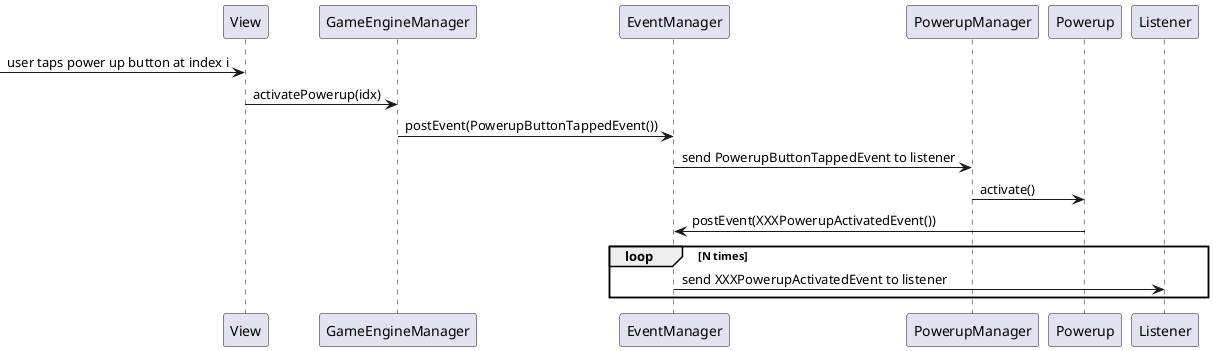 
@startuml
-> View: user taps power up button at index i
View -> GameEngineManager: activatePowerup(idx)
GameEngineManager -> EventManager: postEvent(PowerupButtonTappedEvent())
EventManager -> PowerupManager: send PowerupButtonTappedEvent to listener
PowerupManager -> Powerup: activate()
Powerup -> EventManager: postEvent(XXXPowerupActivatedEvent())
loop N times
  EventManager -> Listener: send XXXPowerupActivatedEvent to listener
end
@enduml